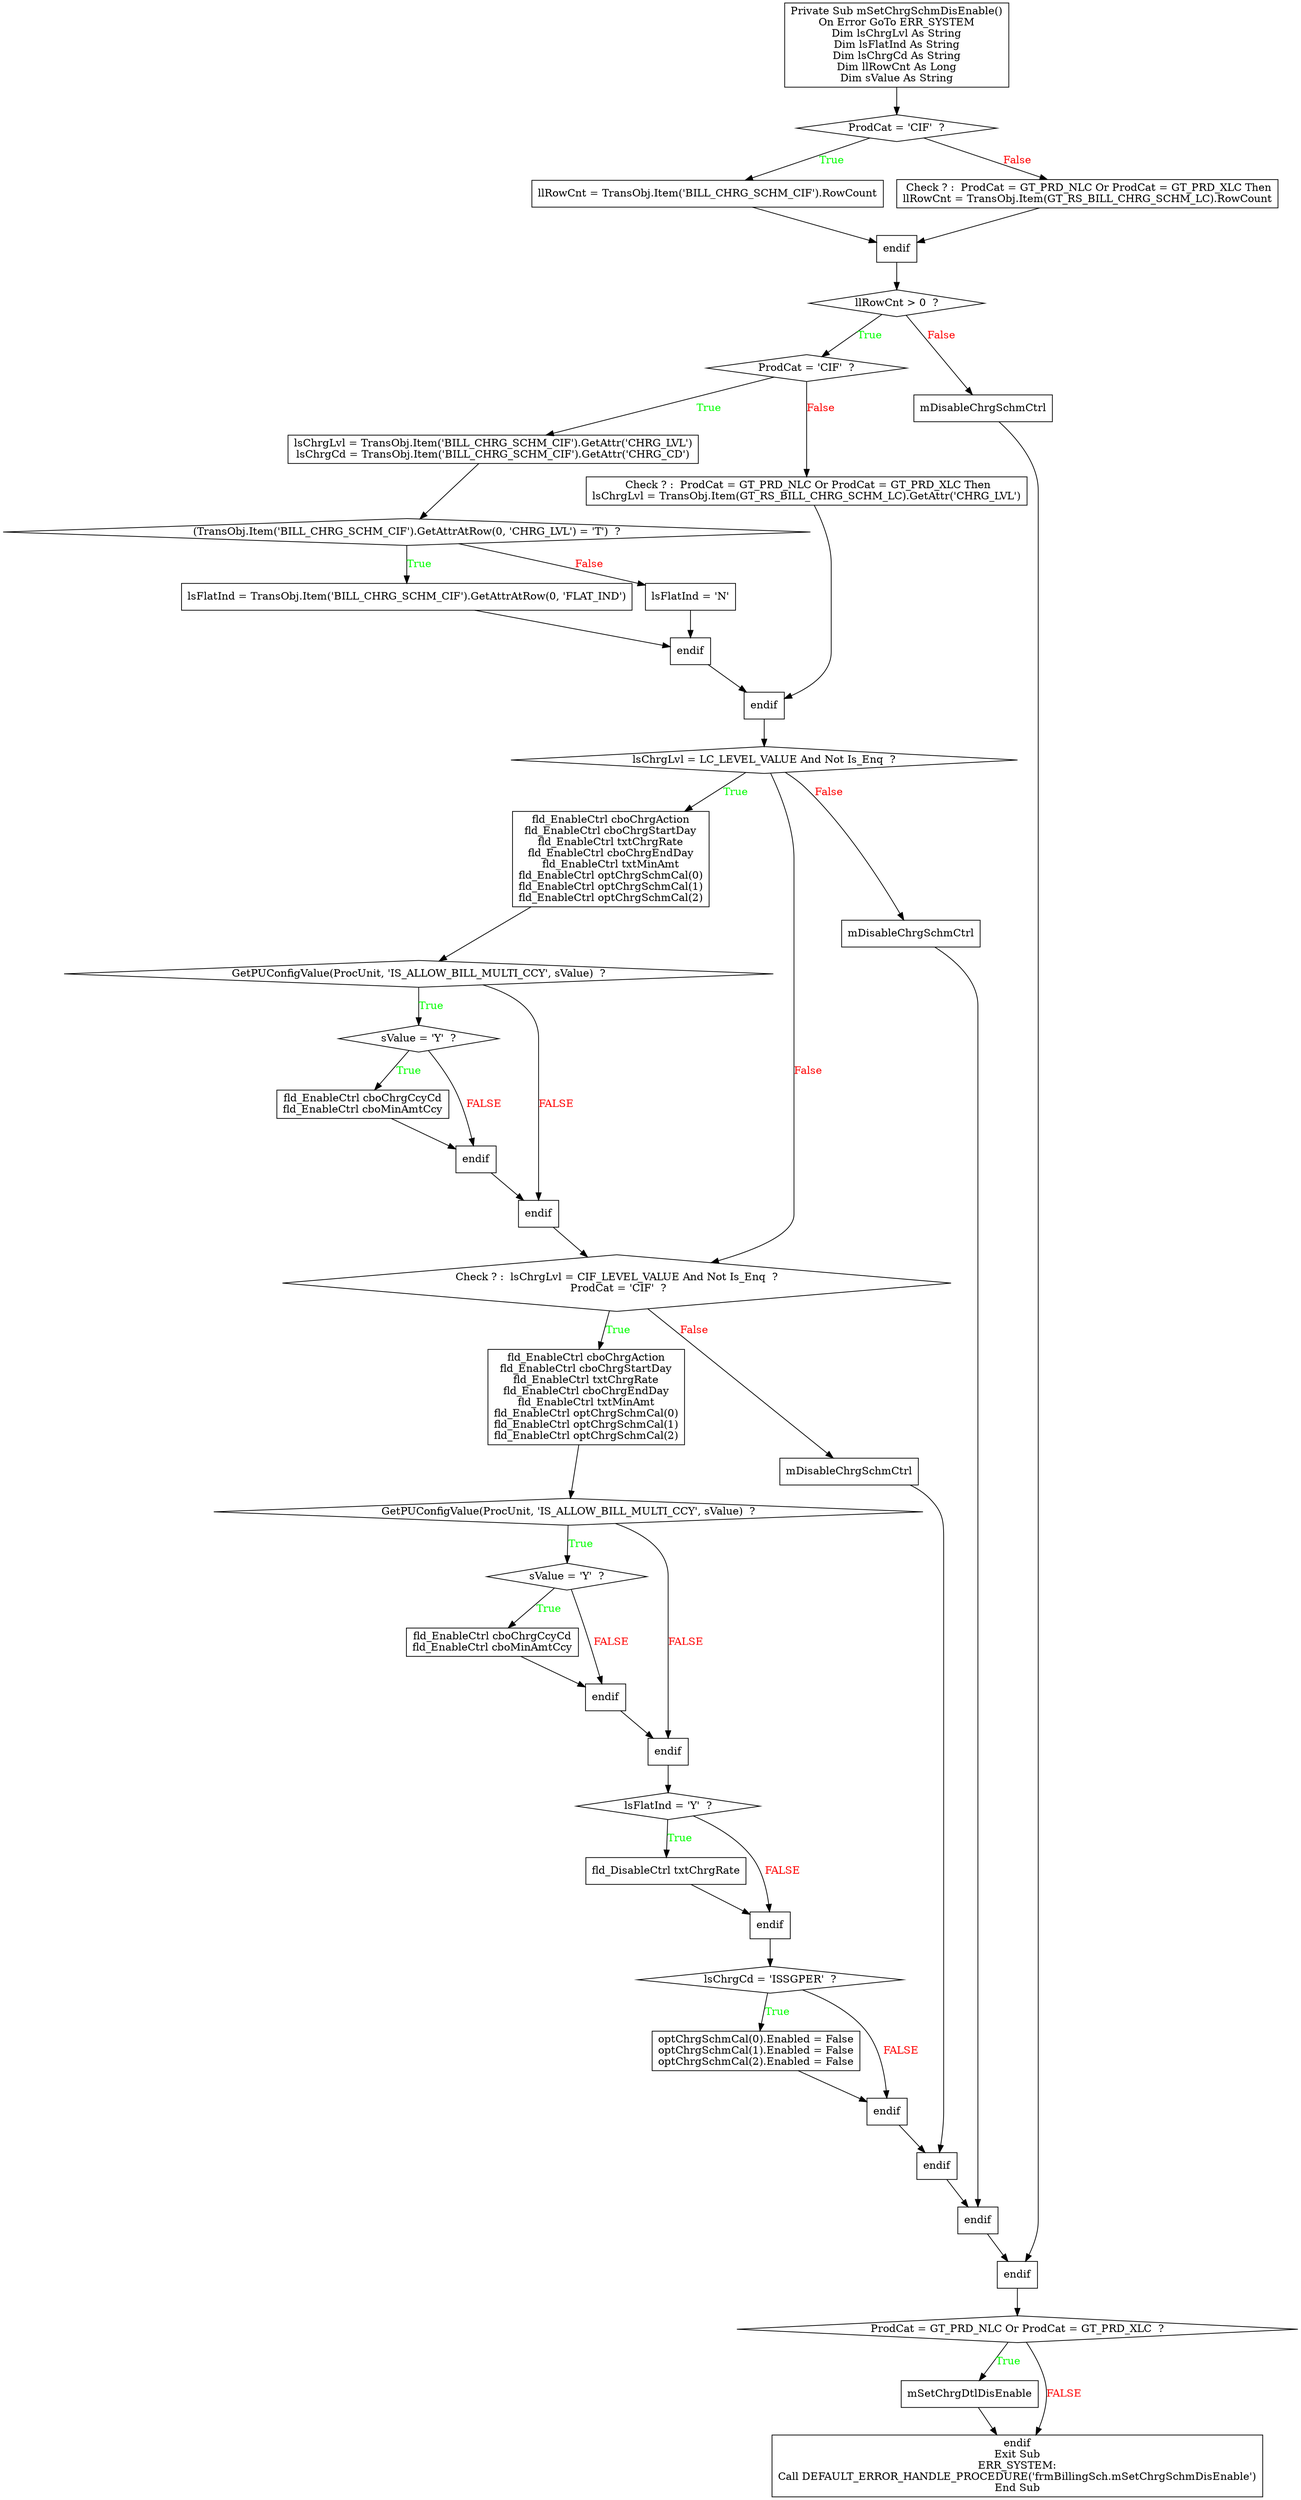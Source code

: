 digraph G{
Node_1 [ label ="Private Sub mSetChrgSchmDisEnable()\nOn Error GoTo ERR_SYSTEM\nDim lsChrgLvl As String\nDim lsFlatInd As String\nDim lsChrgCd As String\nDim llRowCnt As Long\nDim sValue As String",shape="box"];
Node_2 [ label ="ProdCat = 'CIF'  ?",shape="diamond"];
Node_3 [ label ="llRowCnt = TransObj.Item('BILL_CHRG_SCHM_CIF').RowCount",shape="box"];
Node_4 [ label =" Check ? :  ProdCat = GT_PRD_NLC Or ProdCat = GT_PRD_XLC Then\nllRowCnt = TransObj.Item(GT_RS_BILL_CHRG_SCHM_LC).RowCount",shape="box"];
Node_5 [ label ="endif",shape="box"];
Node_6 [ label ="llRowCnt > 0  ?",shape="diamond"];
Node_7 [ label ="ProdCat = 'CIF'  ?",shape="diamond"];
Node_8 [ label ="lsChrgLvl = TransObj.Item('BILL_CHRG_SCHM_CIF').GetAttr('CHRG_LVL')\nlsChrgCd = TransObj.Item('BILL_CHRG_SCHM_CIF').GetAttr('CHRG_CD')",shape="box"];
Node_9 [ label ="(TransObj.Item('BILL_CHRG_SCHM_CIF').GetAttrAtRow(0, 'CHRG_LVL') = 'T')  ?",shape="diamond"];
Node_10 [ label ="lsFlatInd = TransObj.Item('BILL_CHRG_SCHM_CIF').GetAttrAtRow(0, 'FLAT_IND')",shape="box"];
Node_11 [ label ="lsFlatInd = 'N'",shape="box"];
Node_12 [ label ="endif",shape="box"];
Node_13 [ label =" Check ? :  ProdCat = GT_PRD_NLC Or ProdCat = GT_PRD_XLC Then\nlsChrgLvl = TransObj.Item(GT_RS_BILL_CHRG_SCHM_LC).GetAttr('CHRG_LVL')",shape="box"];
Node_14 [ label ="endif",shape="box"];
Node_15 [ label ="lsChrgLvl = LC_LEVEL_VALUE And Not Is_Enq  ?",shape="diamond"];
Node_16 [ label ="fld_EnableCtrl cboChrgAction\nfld_EnableCtrl cboChrgStartDay\nfld_EnableCtrl txtChrgRate\nfld_EnableCtrl cboChrgEndDay\nfld_EnableCtrl txtMinAmt\nfld_EnableCtrl optChrgSchmCal(0)\nfld_EnableCtrl optChrgSchmCal(1)\nfld_EnableCtrl optChrgSchmCal(2)",shape="box"];
Node_17 [ label ="GetPUConfigValue(ProcUnit, 'IS_ALLOW_BILL_MULTI_CCY', sValue)  ?",shape="diamond"];
Node_18 [ label ="sValue = 'Y'  ?",shape="diamond"];
Node_19 [ label ="fld_EnableCtrl cboChrgCcyCd\nfld_EnableCtrl cboMinAmtCcy",shape="box"];
Node_20 [ label ="endif",shape="box"];
Node_21 [ label ="endif",shape="box"];
Node_22 [ label ="Check ? :  lsChrgLvl = CIF_LEVEL_VALUE And Not Is_Enq  ?\n ProdCat = 'CIF'  ?",shape="diamond"];
Node_23 [ label ="fld_EnableCtrl cboChrgAction\nfld_EnableCtrl cboChrgStartDay\nfld_EnableCtrl txtChrgRate\nfld_EnableCtrl cboChrgEndDay\nfld_EnableCtrl txtMinAmt\nfld_EnableCtrl optChrgSchmCal(0)\nfld_EnableCtrl optChrgSchmCal(1)\nfld_EnableCtrl optChrgSchmCal(2)",shape="box"];
Node_24 [ label ="GetPUConfigValue(ProcUnit, 'IS_ALLOW_BILL_MULTI_CCY', sValue)  ?",shape="diamond"];
Node_25 [ label ="sValue = 'Y'  ?",shape="diamond"];
Node_26 [ label ="fld_EnableCtrl cboChrgCcyCd\nfld_EnableCtrl cboMinAmtCcy",shape="box"];
Node_27 [ label ="endif",shape="box"];
Node_28 [ label ="endif",shape="box"];
Node_29 [ label ="lsFlatInd = 'Y'  ?",shape="diamond"];
Node_30 [ label ="fld_DisableCtrl txtChrgRate",shape="box"];
Node_31 [ label ="endif",shape="box"];
Node_32 [ label ="lsChrgCd = 'ISSGPER'  ?",shape="diamond"];
Node_33 [ label ="optChrgSchmCal(0).Enabled = False\noptChrgSchmCal(1).Enabled = False\noptChrgSchmCal(2).Enabled = False",shape="box"];
Node_34 [ label ="endif",shape="box"];
Node_35 [ label ="mDisableChrgSchmCtrl",shape="box"];
Node_36 [ label ="endif",shape="box"];
Node_37 [ label ="mDisableChrgSchmCtrl",shape="box"];
Node_38 [ label ="endif",shape="box"];
Node_39 [ label ="mDisableChrgSchmCtrl",shape="box"];
Node_40 [ label ="endif",shape="box"];
Node_41 [ label ="ProdCat = GT_PRD_NLC Or ProdCat = GT_PRD_XLC  ?",shape="diamond"];
Node_42 [ label ="mSetChrgDtlDisEnable",shape="box"];
Node_43 [ label ="endif\nExit Sub\nERR_SYSTEM:\nCall DEFAULT_ERROR_HANDLE_PROCEDURE('frmBillingSch.mSetChrgSchmDisEnable')\nEnd Sub",shape="box"];
Node_2 -> Node_3 [label="True",fontcolor="GREEN"];
Node_1 -> Node_2;
Node_2 -> Node_4 [label="False",fontcolor="RED"];
Node_3 -> Node_5;
Node_4 -> Node_5;
Node_6 -> Node_7 [label="True",fontcolor="GREEN"];
Node_5 -> Node_6;
Node_7 -> Node_8 [label="True",fontcolor="GREEN"];
Node_9 -> Node_10 [label="True",fontcolor="GREEN"];
Node_8 -> Node_9;
Node_9 -> Node_11 [label="False",fontcolor="RED"];
Node_10 -> Node_12;
Node_11 -> Node_12;
Node_7 -> Node_13 [label="False",fontcolor="RED"];
Node_12 -> Node_14;
Node_13 -> Node_14;
Node_15 -> Node_16 [label="True",fontcolor="GREEN"];
Node_14 -> Node_15;
Node_17 -> Node_18 [label="True",fontcolor="GREEN"];
Node_16 -> Node_17;
Node_18 -> Node_19 [label="True",fontcolor="GREEN"];
Node_18 -> Node_20 [label="FALSE",fontcolor="RED"];
Node_19 -> Node_20;
Node_17 -> Node_21 [label="FALSE",fontcolor="RED"];
Node_20 -> Node_21;
Node_15 -> Node_22 [label="False",fontcolor="RED"];
Node_22 -> Node_23 [label="True",fontcolor="GREEN"];
Node_21 -> Node_22;
Node_24 -> Node_25 [label="True",fontcolor="GREEN"];
Node_23 -> Node_24;
Node_25 -> Node_26 [label="True",fontcolor="GREEN"];
Node_25 -> Node_27 [label="FALSE",fontcolor="RED"];
Node_26 -> Node_27;
Node_24 -> Node_28 [label="FALSE",fontcolor="RED"];
Node_27 -> Node_28;
Node_29 -> Node_30 [label="True",fontcolor="GREEN"];
Node_28 -> Node_29;
Node_29 -> Node_31 [label="FALSE",fontcolor="RED"];
Node_30 -> Node_31;
Node_32 -> Node_33 [label="True",fontcolor="GREEN"];
Node_31 -> Node_32;
Node_32 -> Node_34 [label="FALSE",fontcolor="RED"];
Node_33 -> Node_34;
Node_22 -> Node_35 [label="False",fontcolor="RED"];
Node_34 -> Node_36;
Node_35 -> Node_36;
Node_15 -> Node_37 [label="False",fontcolor="RED"];
Node_36 -> Node_38;
Node_37 -> Node_38;
Node_6 -> Node_39 [label="False",fontcolor="RED"];
Node_38 -> Node_40;
Node_39 -> Node_40;
Node_41 -> Node_42 [label="True",fontcolor="GREEN"];
Node_40 -> Node_41;
Node_41 -> Node_43 [label="FALSE",fontcolor="RED"];
Node_42 -> Node_43;
}
